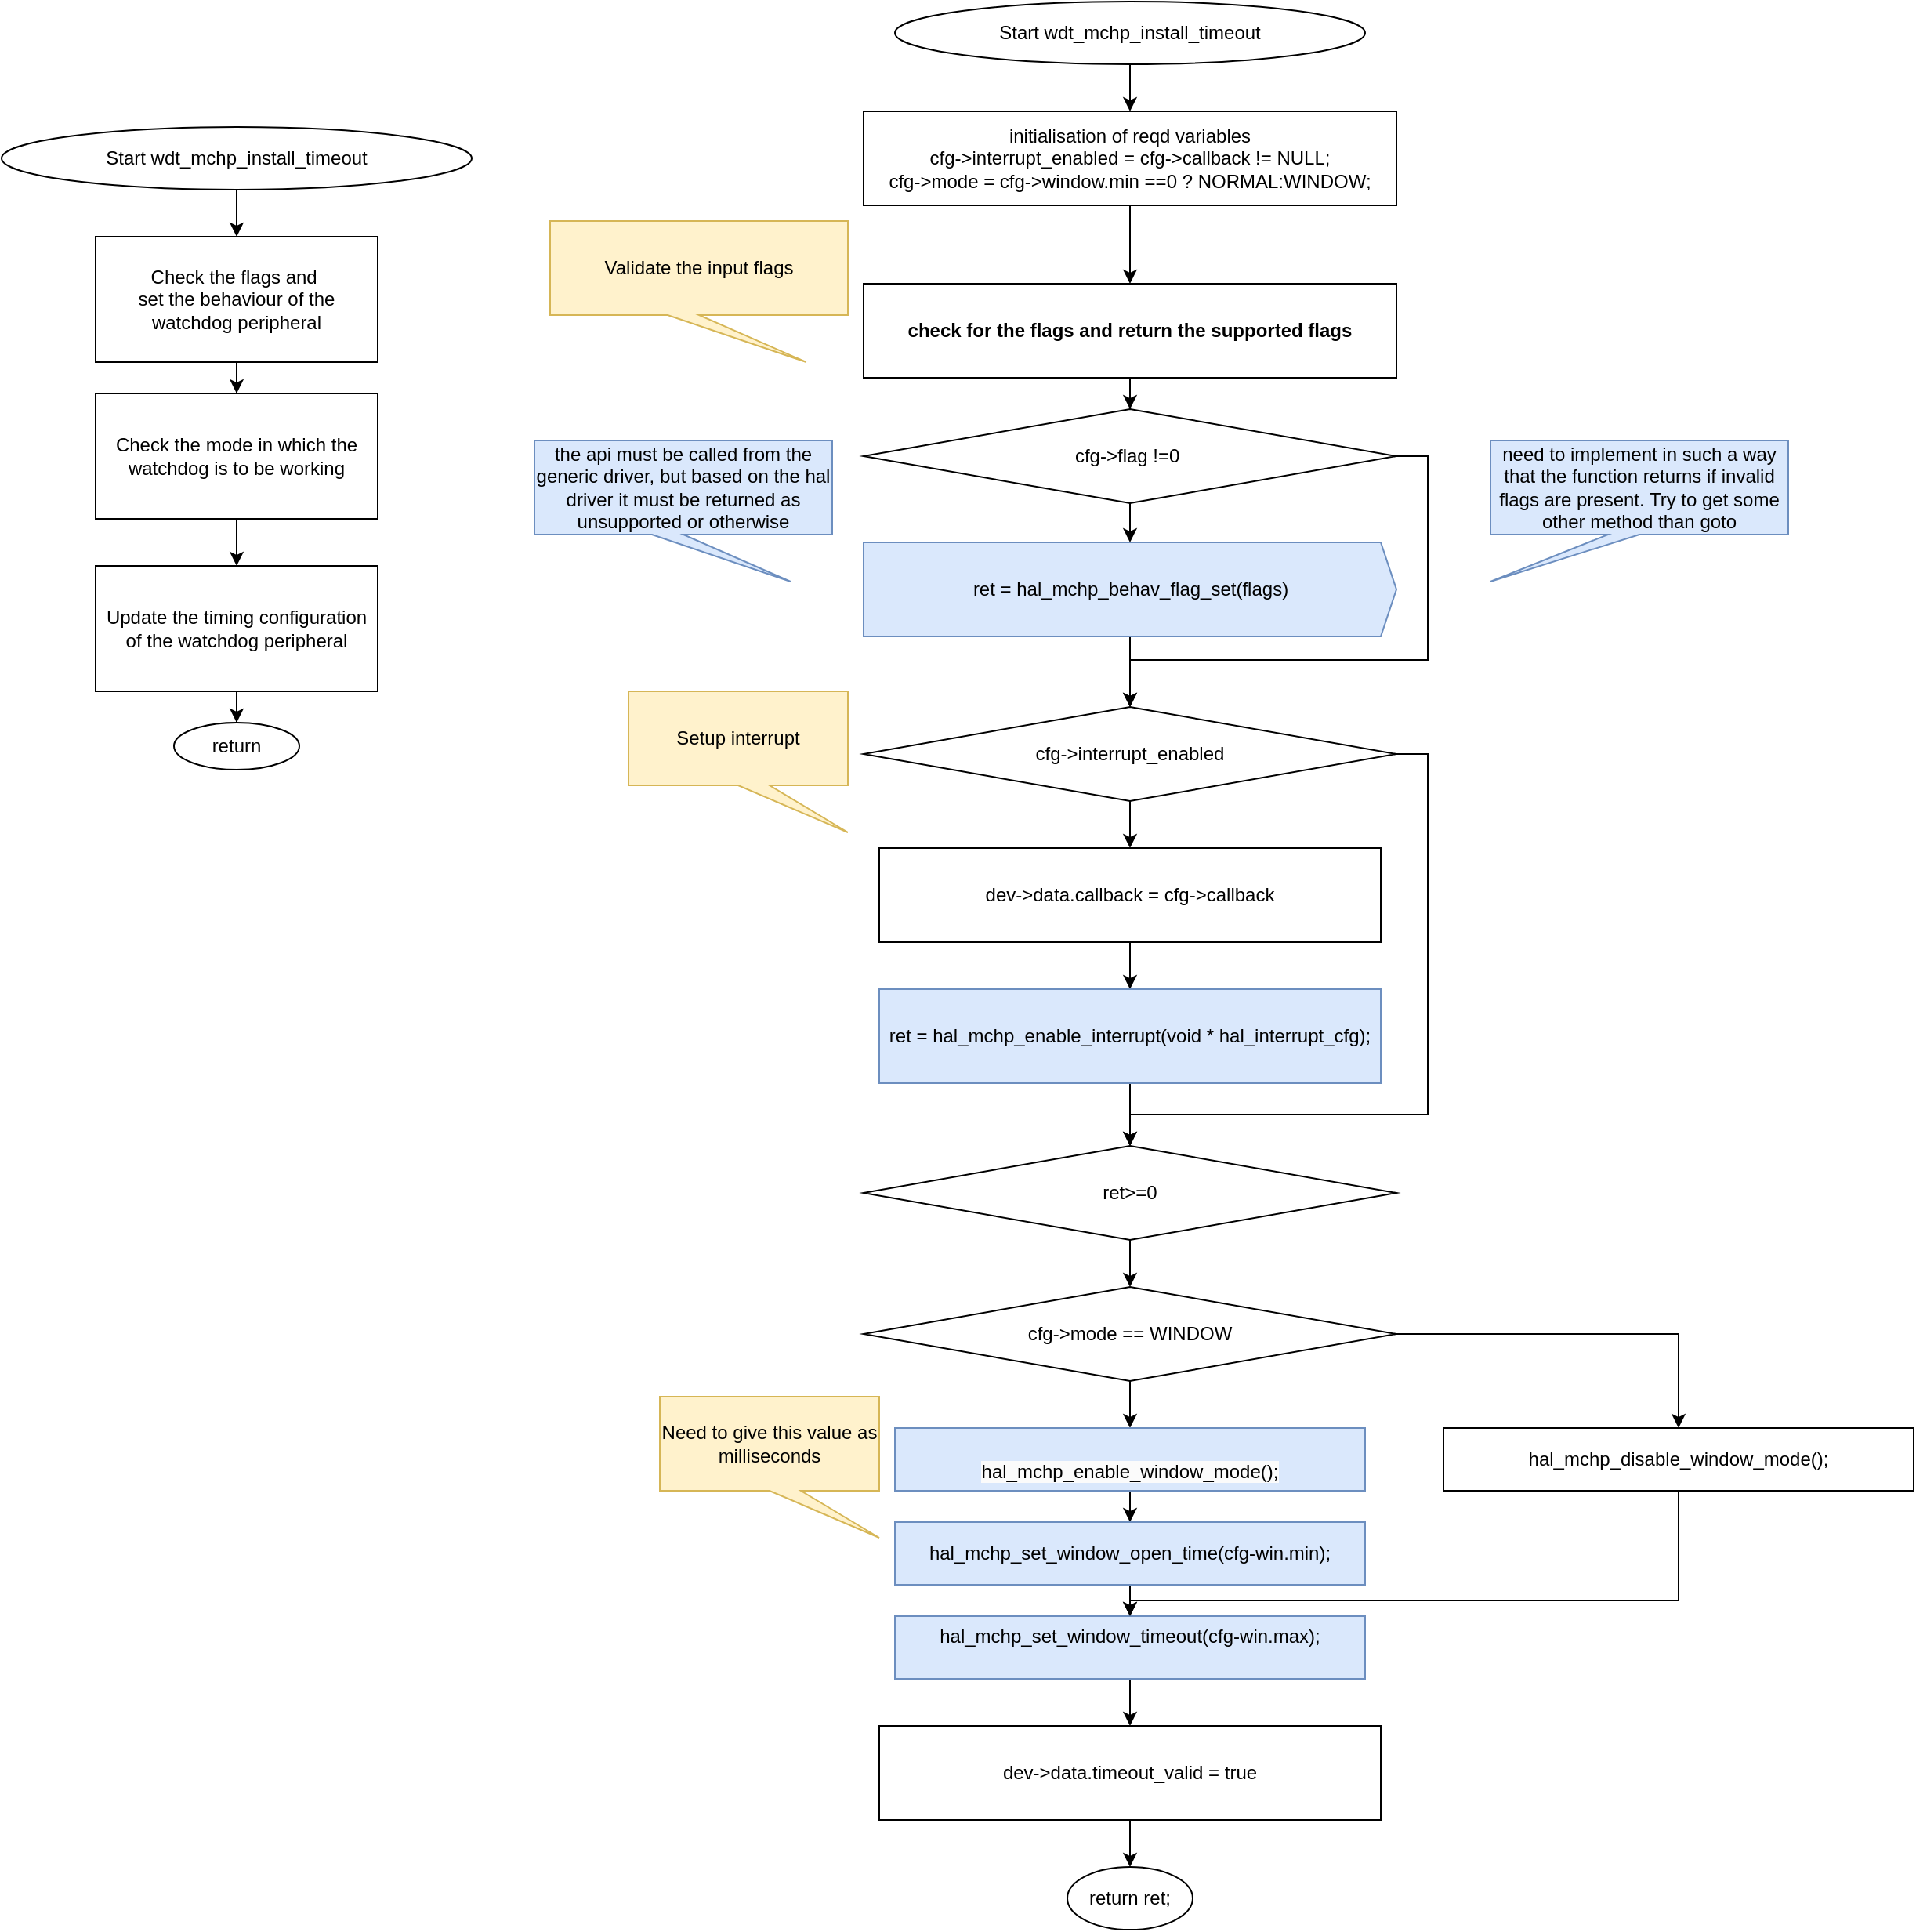 <mxfile version="26.0.16" pages="3">
  <diagram name="Generic driver" id="SfNQfvxZLO02fJ4jTmW9">
    <mxGraphModel dx="1420" dy="1811" grid="1" gridSize="10" guides="1" tooltips="1" connect="1" arrows="1" fold="1" page="1" pageScale="1" pageWidth="850" pageHeight="1100" math="0" shadow="0">
      <root>
        <mxCell id="0" />
        <mxCell id="1" parent="0" />
        <mxCell id="_IJ8j6HERIVw-JtHitqG-2" value="" style="edgeStyle=orthogonalEdgeStyle;shape=connector;rounded=0;orthogonalLoop=1;jettySize=auto;html=1;strokeColor=default;strokeWidth=1;align=center;verticalAlign=middle;fontFamily=Helvetica;fontSize=11;fontColor=default;labelBackgroundColor=default;endArrow=classic;" edge="1" parent="1" source="bzrSZ7aLA33_47RsIpQv-1" target="_IJ8j6HERIVw-JtHitqG-1">
          <mxGeometry relative="1" as="geometry" />
        </mxCell>
        <mxCell id="bzrSZ7aLA33_47RsIpQv-1" value="Start wdt_mchp_install_timeout" style="ellipse;whiteSpace=wrap;html=1;" parent="1" vertex="1">
          <mxGeometry x="290" y="-40" width="300" height="40" as="geometry" />
        </mxCell>
        <mxCell id="bzrSZ7aLA33_47RsIpQv-5" value="" style="edgeStyle=orthogonalEdgeStyle;rounded=0;orthogonalLoop=1;jettySize=auto;html=1;" parent="1" source="bzrSZ7aLA33_47RsIpQv-2" target="bzrSZ7aLA33_47RsIpQv-4" edge="1">
          <mxGeometry relative="1" as="geometry" />
        </mxCell>
        <mxCell id="bzrSZ7aLA33_47RsIpQv-2" value="check for the flags and return the supported flags" style="whiteSpace=wrap;html=1;fontStyle=1" parent="1" vertex="1">
          <mxGeometry x="270" y="140" width="340" height="60" as="geometry" />
        </mxCell>
        <mxCell id="bzrSZ7aLA33_47RsIpQv-12" value="" style="edgeStyle=orthogonalEdgeStyle;rounded=0;orthogonalLoop=1;jettySize=auto;html=1;" parent="1" source="bzrSZ7aLA33_47RsIpQv-4" target="bzrSZ7aLA33_47RsIpQv-11" edge="1">
          <mxGeometry relative="1" as="geometry" />
        </mxCell>
        <mxCell id="jySaXH7x7-FIl3scMTHg-3" style="edgeStyle=orthogonalEdgeStyle;shape=connector;rounded=0;orthogonalLoop=1;jettySize=auto;html=1;exitX=1;exitY=0.5;exitDx=0;exitDy=0;entryX=0.5;entryY=0;entryDx=0;entryDy=0;strokeColor=default;strokeWidth=1;align=center;verticalAlign=middle;fontFamily=Helvetica;fontSize=11;fontColor=default;labelBackgroundColor=default;endArrow=classic;" edge="1" parent="1" source="bzrSZ7aLA33_47RsIpQv-4" target="_IJ8j6HERIVw-JtHitqG-49">
          <mxGeometry relative="1" as="geometry">
            <mxPoint x="440" y="400" as="targetPoint" />
            <Array as="points">
              <mxPoint x="630" y="250" />
              <mxPoint x="630" y="380" />
              <mxPoint x="440" y="380" />
            </Array>
          </mxGeometry>
        </mxCell>
        <mxCell id="bzrSZ7aLA33_47RsIpQv-4" value="cfg-&amp;gt;flag !=0&amp;nbsp;" style="rhombus;whiteSpace=wrap;html=1;" parent="1" vertex="1">
          <mxGeometry x="270" y="220" width="340" height="60" as="geometry" />
        </mxCell>
        <mxCell id="bzrSZ7aLA33_47RsIpQv-7" value="Validate the input flags" style="shape=callout;whiteSpace=wrap;html=1;perimeter=calloutPerimeter;position2=0.14;fillColor=#fff2cc;strokeColor=#d6b656;flipH=1;" parent="1" vertex="1">
          <mxGeometry x="70" y="100" width="190" height="90" as="geometry" />
        </mxCell>
        <mxCell id="bzrSZ7aLA33_47RsIpQv-9" value="the api must be called from the generic driver, but based on the hal driver it must be returned as unsupported or otherwise" style="shape=callout;whiteSpace=wrap;html=1;perimeter=calloutPerimeter;position2=0.14;fillColor=#dae8fc;strokeColor=#6c8ebf;flipH=1;" parent="1" vertex="1">
          <mxGeometry x="60" y="240" width="190" height="90" as="geometry" />
        </mxCell>
        <mxCell id="jySaXH7x7-FIl3scMTHg-4" value="" style="edgeStyle=orthogonalEdgeStyle;shape=connector;rounded=0;orthogonalLoop=1;jettySize=auto;html=1;strokeColor=default;strokeWidth=1;align=center;verticalAlign=middle;fontFamily=Helvetica;fontSize=11;fontColor=default;labelBackgroundColor=default;endArrow=classic;entryX=0.5;entryY=0;entryDx=0;entryDy=0;" edge="1" parent="1" source="bzrSZ7aLA33_47RsIpQv-11" target="_IJ8j6HERIVw-JtHitqG-49">
          <mxGeometry relative="1" as="geometry">
            <mxPoint x="440.0" y="400" as="targetPoint" />
          </mxGeometry>
        </mxCell>
        <mxCell id="bzrSZ7aLA33_47RsIpQv-11" value="ret = hal_mchp_behav_flag_set(flags)" style="html=1;shadow=0;dashed=0;align=center;verticalAlign=middle;shape=mxgraph.arrows2.arrow;dy=0;dx=10;notch=0;fillColor=#dae8fc;strokeColor=#6c8ebf;" parent="1" vertex="1">
          <mxGeometry x="270" y="305" width="340" height="60" as="geometry" />
        </mxCell>
        <mxCell id="Qr5PpfuwBPDNZFlePaK6-3" value="" style="edgeStyle=orthogonalEdgeStyle;shape=connector;rounded=0;orthogonalLoop=1;jettySize=auto;html=1;strokeColor=default;strokeWidth=1;align=center;verticalAlign=middle;fontFamily=Helvetica;fontSize=11;fontColor=default;labelBackgroundColor=default;endArrow=classic;" edge="1" parent="1" source="Qr5PpfuwBPDNZFlePaK6-1" target="Qr5PpfuwBPDNZFlePaK6-2">
          <mxGeometry relative="1" as="geometry" />
        </mxCell>
        <mxCell id="Qr5PpfuwBPDNZFlePaK6-1" value="Start wdt_mchp_install_timeout" style="ellipse;whiteSpace=wrap;html=1;" vertex="1" parent="1">
          <mxGeometry x="-280" y="40" width="300" height="40" as="geometry" />
        </mxCell>
        <mxCell id="Qr5PpfuwBPDNZFlePaK6-5" value="" style="edgeStyle=orthogonalEdgeStyle;shape=connector;rounded=0;orthogonalLoop=1;jettySize=auto;html=1;strokeColor=default;strokeWidth=1;align=center;verticalAlign=middle;fontFamily=Helvetica;fontSize=11;fontColor=default;labelBackgroundColor=default;endArrow=classic;" edge="1" parent="1" source="Qr5PpfuwBPDNZFlePaK6-2" target="Qr5PpfuwBPDNZFlePaK6-4">
          <mxGeometry relative="1" as="geometry" />
        </mxCell>
        <mxCell id="Qr5PpfuwBPDNZFlePaK6-2" value="Check the flags and&amp;nbsp;&lt;div&gt;set the behaviour of the&lt;/div&gt;&lt;div&gt;watchdog peripheral&lt;/div&gt;" style="whiteSpace=wrap;html=1;" vertex="1" parent="1">
          <mxGeometry x="-220" y="110" width="180" height="80" as="geometry" />
        </mxCell>
        <mxCell id="Qr5PpfuwBPDNZFlePaK6-7" value="" style="edgeStyle=orthogonalEdgeStyle;shape=connector;rounded=0;orthogonalLoop=1;jettySize=auto;html=1;strokeColor=default;strokeWidth=1;align=center;verticalAlign=middle;fontFamily=Helvetica;fontSize=11;fontColor=default;labelBackgroundColor=default;endArrow=classic;" edge="1" parent="1" source="Qr5PpfuwBPDNZFlePaK6-4" target="Qr5PpfuwBPDNZFlePaK6-6">
          <mxGeometry relative="1" as="geometry" />
        </mxCell>
        <mxCell id="Qr5PpfuwBPDNZFlePaK6-4" value="Check the mode in which the watchdog is to be working" style="whiteSpace=wrap;html=1;" vertex="1" parent="1">
          <mxGeometry x="-220" y="210" width="180" height="80" as="geometry" />
        </mxCell>
        <mxCell id="Qr5PpfuwBPDNZFlePaK6-9" value="" style="edgeStyle=orthogonalEdgeStyle;shape=connector;rounded=0;orthogonalLoop=1;jettySize=auto;html=1;strokeColor=default;strokeWidth=1;align=center;verticalAlign=middle;fontFamily=Helvetica;fontSize=11;fontColor=default;labelBackgroundColor=default;endArrow=classic;" edge="1" parent="1" source="Qr5PpfuwBPDNZFlePaK6-6" target="Qr5PpfuwBPDNZFlePaK6-8">
          <mxGeometry relative="1" as="geometry" />
        </mxCell>
        <mxCell id="Qr5PpfuwBPDNZFlePaK6-6" value="Update the timing configuration of the watchdog peripheral" style="whiteSpace=wrap;html=1;" vertex="1" parent="1">
          <mxGeometry x="-220" y="320" width="180" height="80" as="geometry" />
        </mxCell>
        <mxCell id="Qr5PpfuwBPDNZFlePaK6-8" value="return" style="ellipse;whiteSpace=wrap;html=1;" vertex="1" parent="1">
          <mxGeometry x="-170" y="420" width="80" height="30" as="geometry" />
        </mxCell>
        <mxCell id="_IJ8j6HERIVw-JtHitqG-3" value="" style="edgeStyle=orthogonalEdgeStyle;shape=connector;rounded=0;orthogonalLoop=1;jettySize=auto;html=1;strokeColor=default;strokeWidth=1;align=center;verticalAlign=middle;fontFamily=Helvetica;fontSize=11;fontColor=default;labelBackgroundColor=default;endArrow=classic;" edge="1" parent="1" source="_IJ8j6HERIVw-JtHitqG-1" target="bzrSZ7aLA33_47RsIpQv-2">
          <mxGeometry relative="1" as="geometry" />
        </mxCell>
        <mxCell id="_IJ8j6HERIVw-JtHitqG-1" value="initialisation of reqd variables&lt;div&gt;cfg-&amp;gt;interrupt_enabled = cfg-&amp;gt;callback != NULL;&lt;/div&gt;&lt;div&gt;cfg-&amp;gt;mode = cfg-&amp;gt;window.min ==0 ? NORMAL:WINDOW;&lt;/div&gt;" style="whiteSpace=wrap;html=1;" vertex="1" parent="1">
          <mxGeometry x="270" y="30" width="340" height="60" as="geometry" />
        </mxCell>
        <mxCell id="_IJ8j6HERIVw-JtHitqG-28" value="need to implement in such a way that the function returns if invalid flags are present. Try to get some other method than goto" style="shape=callout;whiteSpace=wrap;html=1;perimeter=calloutPerimeter;position2=1;fillColor=#dae8fc;strokeColor=#6c8ebf;flipH=1;" vertex="1" parent="1">
          <mxGeometry x="670" y="240" width="190" height="90" as="geometry" />
        </mxCell>
        <mxCell id="_IJ8j6HERIVw-JtHitqG-46" value="Setup interrupt" style="shape=callout;whiteSpace=wrap;html=1;perimeter=calloutPerimeter;position2=1;fillColor=#fff2cc;strokeColor=#d6b656;" vertex="1" parent="1">
          <mxGeometry x="120" y="400" width="140" height="90" as="geometry" />
        </mxCell>
        <mxCell id="_IJ8j6HERIVw-JtHitqG-47" value="" style="edgeStyle=orthogonalEdgeStyle;shape=connector;rounded=0;orthogonalLoop=1;jettySize=auto;html=1;strokeColor=default;strokeWidth=1;align=center;verticalAlign=middle;fontFamily=Helvetica;fontSize=11;fontColor=default;labelBackgroundColor=default;endArrow=classic;" edge="1" parent="1" source="_IJ8j6HERIVw-JtHitqG-49" target="_IJ8j6HERIVw-JtHitqG-51">
          <mxGeometry relative="1" as="geometry" />
        </mxCell>
        <mxCell id="_IJ8j6HERIVw-JtHitqG-48" style="edgeStyle=orthogonalEdgeStyle;shape=connector;rounded=0;orthogonalLoop=1;jettySize=auto;html=1;exitX=1;exitY=0.5;exitDx=0;exitDy=0;entryX=0.5;entryY=0;entryDx=0;entryDy=0;strokeColor=default;strokeWidth=1;align=center;verticalAlign=middle;fontFamily=Helvetica;fontSize=11;fontColor=default;labelBackgroundColor=default;endArrow=classic;" edge="1" parent="1" source="_IJ8j6HERIVw-JtHitqG-49" target="_IJ8j6HERIVw-JtHitqG-57">
          <mxGeometry relative="1" as="geometry">
            <Array as="points">
              <mxPoint x="630" y="440" />
              <mxPoint x="630" y="670" />
              <mxPoint x="440" y="670" />
            </Array>
          </mxGeometry>
        </mxCell>
        <mxCell id="_IJ8j6HERIVw-JtHitqG-49" value="cfg-&amp;gt;interrupt_enabled" style="rhombus;whiteSpace=wrap;html=1;" vertex="1" parent="1">
          <mxGeometry x="270" y="410" width="340" height="60" as="geometry" />
        </mxCell>
        <mxCell id="_IJ8j6HERIVw-JtHitqG-50" value="" style="edgeStyle=orthogonalEdgeStyle;shape=connector;rounded=0;orthogonalLoop=1;jettySize=auto;html=1;strokeColor=default;strokeWidth=1;align=center;verticalAlign=middle;fontFamily=Helvetica;fontSize=11;fontColor=default;labelBackgroundColor=default;endArrow=classic;" edge="1" parent="1" source="_IJ8j6HERIVw-JtHitqG-51" target="_IJ8j6HERIVw-JtHitqG-53">
          <mxGeometry relative="1" as="geometry" />
        </mxCell>
        <mxCell id="_IJ8j6HERIVw-JtHitqG-51" value="dev-&amp;gt;data.callback = cfg-&amp;gt;callback" style="whiteSpace=wrap;html=1;" vertex="1" parent="1">
          <mxGeometry x="280" y="500" width="320" height="60" as="geometry" />
        </mxCell>
        <mxCell id="_IJ8j6HERIVw-JtHitqG-52" style="edgeStyle=orthogonalEdgeStyle;shape=connector;rounded=0;orthogonalLoop=1;jettySize=auto;html=1;entryX=0.5;entryY=0;entryDx=0;entryDy=0;strokeColor=default;strokeWidth=1;align=center;verticalAlign=middle;fontFamily=Helvetica;fontSize=11;fontColor=default;labelBackgroundColor=default;endArrow=classic;" edge="1" parent="1" source="_IJ8j6HERIVw-JtHitqG-53" target="_IJ8j6HERIVw-JtHitqG-57">
          <mxGeometry relative="1" as="geometry" />
        </mxCell>
        <mxCell id="_IJ8j6HERIVw-JtHitqG-53" value="ret = hal_mchp_enable_interrupt(void * hal_interrupt_cfg);" style="whiteSpace=wrap;html=1;fillColor=#dae8fc;strokeColor=#6c8ebf;" vertex="1" parent="1">
          <mxGeometry x="280" y="590" width="320" height="60" as="geometry" />
        </mxCell>
        <mxCell id="_IJ8j6HERIVw-JtHitqG-72" style="edgeStyle=orthogonalEdgeStyle;shape=connector;rounded=0;orthogonalLoop=1;jettySize=auto;html=1;entryX=0.5;entryY=0;entryDx=0;entryDy=0;strokeColor=default;strokeWidth=1;align=center;verticalAlign=middle;fontFamily=Helvetica;fontSize=11;fontColor=default;labelBackgroundColor=default;endArrow=classic;" edge="1" parent="1" source="_IJ8j6HERIVw-JtHitqG-57" target="_IJ8j6HERIVw-JtHitqG-62">
          <mxGeometry relative="1" as="geometry" />
        </mxCell>
        <mxCell id="_IJ8j6HERIVw-JtHitqG-57" value="ret&amp;gt;=0" style="rhombus;whiteSpace=wrap;html=1;" vertex="1" parent="1">
          <mxGeometry x="270" y="690" width="340" height="60" as="geometry" />
        </mxCell>
        <mxCell id="_IJ8j6HERIVw-JtHitqG-75" value="" style="edgeStyle=orthogonalEdgeStyle;shape=connector;rounded=0;orthogonalLoop=1;jettySize=auto;html=1;strokeColor=default;strokeWidth=1;align=center;verticalAlign=middle;fontFamily=Helvetica;fontSize=11;fontColor=default;labelBackgroundColor=default;endArrow=classic;" edge="1" parent="1" source="_IJ8j6HERIVw-JtHitqG-59" target="_IJ8j6HERIVw-JtHitqG-74">
          <mxGeometry relative="1" as="geometry" />
        </mxCell>
        <mxCell id="_IJ8j6HERIVw-JtHitqG-59" value="dev-&amp;gt;data.timeout_valid = true" style="whiteSpace=wrap;html=1;" vertex="1" parent="1">
          <mxGeometry x="280" y="1060" width="320" height="60" as="geometry" />
        </mxCell>
        <mxCell id="_IJ8j6HERIVw-JtHitqG-60" value="" style="edgeStyle=orthogonalEdgeStyle;shape=connector;rounded=0;orthogonalLoop=1;jettySize=auto;html=1;strokeColor=default;strokeWidth=1;align=center;verticalAlign=middle;fontFamily=Helvetica;fontSize=11;fontColor=default;labelBackgroundColor=default;endArrow=classic;" edge="1" parent="1" source="_IJ8j6HERIVw-JtHitqG-62" target="_IJ8j6HERIVw-JtHitqG-64">
          <mxGeometry relative="1" as="geometry" />
        </mxCell>
        <mxCell id="_IJ8j6HERIVw-JtHitqG-61" style="edgeStyle=orthogonalEdgeStyle;shape=connector;rounded=0;orthogonalLoop=1;jettySize=auto;html=1;entryX=0.5;entryY=0;entryDx=0;entryDy=0;strokeColor=default;strokeWidth=1;align=center;verticalAlign=middle;fontFamily=Helvetica;fontSize=11;fontColor=default;labelBackgroundColor=default;endArrow=classic;" edge="1" parent="1" source="_IJ8j6HERIVw-JtHitqG-62" target="_IJ8j6HERIVw-JtHitqG-70">
          <mxGeometry relative="1" as="geometry">
            <mxPoint x="790" y="870" as="targetPoint" />
          </mxGeometry>
        </mxCell>
        <mxCell id="_IJ8j6HERIVw-JtHitqG-62" value="cfg-&amp;gt;mode == WINDOW" style="rhombus;whiteSpace=wrap;html=1;" vertex="1" parent="1">
          <mxGeometry x="270" y="780" width="340" height="60" as="geometry" />
        </mxCell>
        <mxCell id="_IJ8j6HERIVw-JtHitqG-63" value="" style="edgeStyle=orthogonalEdgeStyle;shape=connector;rounded=0;orthogonalLoop=1;jettySize=auto;html=1;strokeColor=default;strokeWidth=1;align=center;verticalAlign=middle;fontFamily=Helvetica;fontSize=11;fontColor=default;labelBackgroundColor=default;endArrow=classic;" edge="1" parent="1" source="_IJ8j6HERIVw-JtHitqG-64" target="_IJ8j6HERIVw-JtHitqG-67">
          <mxGeometry relative="1" as="geometry" />
        </mxCell>
        <mxCell id="_IJ8j6HERIVw-JtHitqG-64" value="&lt;br&gt;&lt;span style=&quot;color: rgb(0, 0, 0); font-family: Helvetica; font-size: 12px; font-style: normal; font-variant-ligatures: normal; font-variant-caps: normal; font-weight: 400; letter-spacing: normal; orphans: 2; text-align: center; text-indent: 0px; text-transform: none; widows: 2; word-spacing: 0px; -webkit-text-stroke-width: 0px; white-space: normal; background-color: rgb(251, 251, 251); text-decoration-thickness: initial; text-decoration-style: initial; text-decoration-color: initial; float: none; display: inline !important;&quot;&gt;hal_mchp_enable_window_mode();&lt;/span&gt;" style="whiteSpace=wrap;html=1;fillColor=#dae8fc;strokeColor=#6c8ebf;" vertex="1" parent="1">
          <mxGeometry x="290" y="870" width="300" height="40" as="geometry" />
        </mxCell>
        <mxCell id="_IJ8j6HERIVw-JtHitqG-65" value="Need to give this value as milliseconds" style="shape=callout;whiteSpace=wrap;html=1;perimeter=calloutPerimeter;position2=1;fillColor=#fff2cc;strokeColor=#d6b656;" vertex="1" parent="1">
          <mxGeometry x="140" y="850" width="140" height="90" as="geometry" />
        </mxCell>
        <mxCell id="_IJ8j6HERIVw-JtHitqG-66" value="" style="edgeStyle=orthogonalEdgeStyle;shape=connector;rounded=0;orthogonalLoop=1;jettySize=auto;html=1;strokeColor=default;strokeWidth=1;align=center;verticalAlign=middle;fontFamily=Helvetica;fontSize=11;fontColor=default;labelBackgroundColor=default;endArrow=classic;" edge="1" parent="1" source="_IJ8j6HERIVw-JtHitqG-67" target="_IJ8j6HERIVw-JtHitqG-68">
          <mxGeometry relative="1" as="geometry" />
        </mxCell>
        <mxCell id="_IJ8j6HERIVw-JtHitqG-67" value="hal_mchp_set_window_open_time(cfg-win.min);" style="whiteSpace=wrap;html=1;fillColor=#dae8fc;strokeColor=#6c8ebf;" vertex="1" parent="1">
          <mxGeometry x="290" y="930" width="300" height="40" as="geometry" />
        </mxCell>
        <mxCell id="_IJ8j6HERIVw-JtHitqG-73" value="" style="edgeStyle=orthogonalEdgeStyle;shape=connector;rounded=0;orthogonalLoop=1;jettySize=auto;html=1;strokeColor=default;strokeWidth=1;align=center;verticalAlign=middle;fontFamily=Helvetica;fontSize=11;fontColor=default;labelBackgroundColor=default;endArrow=classic;" edge="1" parent="1" source="_IJ8j6HERIVw-JtHitqG-68" target="_IJ8j6HERIVw-JtHitqG-59">
          <mxGeometry relative="1" as="geometry" />
        </mxCell>
        <mxCell id="_IJ8j6HERIVw-JtHitqG-68" value="hal_mchp_set_window_timeout(cfg-win.max);&lt;div&gt;&lt;br&gt;&lt;/div&gt;" style="whiteSpace=wrap;html=1;fillColor=#dae8fc;strokeColor=#6c8ebf;" vertex="1" parent="1">
          <mxGeometry x="290" y="990" width="300" height="40" as="geometry" />
        </mxCell>
        <mxCell id="_IJ8j6HERIVw-JtHitqG-69" style="edgeStyle=orthogonalEdgeStyle;shape=connector;rounded=0;orthogonalLoop=1;jettySize=auto;html=1;entryX=0.5;entryY=0;entryDx=0;entryDy=0;strokeColor=default;strokeWidth=1;align=center;verticalAlign=middle;fontFamily=Helvetica;fontSize=11;fontColor=default;labelBackgroundColor=default;endArrow=classic;" edge="1" parent="1" source="_IJ8j6HERIVw-JtHitqG-70" target="_IJ8j6HERIVw-JtHitqG-68">
          <mxGeometry relative="1" as="geometry">
            <Array as="points">
              <mxPoint x="790" y="980" />
              <mxPoint x="440" y="980" />
            </Array>
          </mxGeometry>
        </mxCell>
        <mxCell id="_IJ8j6HERIVw-JtHitqG-70" value="hal_mchp_disable_window_mode();" style="whiteSpace=wrap;html=1;" vertex="1" parent="1">
          <mxGeometry x="640" y="870" width="300" height="40" as="geometry" />
        </mxCell>
        <mxCell id="_IJ8j6HERIVw-JtHitqG-74" value="return ret;" style="ellipse;whiteSpace=wrap;html=1;" vertex="1" parent="1">
          <mxGeometry x="400" y="1150" width="80" height="40" as="geometry" />
        </mxCell>
      </root>
    </mxGraphModel>
  </diagram>
  <diagram id="LaF0GwoJg4vZkra2ekSi" name="Hal_functions">
    <mxGraphModel dx="-166" dy="853" grid="1" gridSize="10" guides="1" tooltips="1" connect="1" arrows="1" fold="1" page="1" pageScale="1" pageWidth="850" pageHeight="1100" math="0" shadow="0">
      <root>
        <mxCell id="0" />
        <mxCell id="1" parent="0" />
        <mxCell id="ZTI3S_R1coys5E8OLLgq-1" value="" style="edgeStyle=orthogonalEdgeStyle;rounded=0;orthogonalLoop=1;jettySize=auto;html=1;" edge="1" parent="1" source="ZTI3S_R1coys5E8OLLgq-2" target="ZTI3S_R1coys5E8OLLgq-7">
          <mxGeometry relative="1" as="geometry" />
        </mxCell>
        <mxCell id="ZTI3S_R1coys5E8OLLgq-2" value="start hal_mchp_behav_flag_set(flags)" style="ellipse;whiteSpace=wrap;html=1;" vertex="1" parent="1">
          <mxGeometry x="1225" y="70" width="265" height="40" as="geometry" />
        </mxCell>
        <mxCell id="ZTI3S_R1coys5E8OLLgq-3" style="edgeStyle=orthogonalEdgeStyle;shape=connector;rounded=0;orthogonalLoop=1;jettySize=auto;html=1;strokeColor=default;strokeWidth=1;align=center;verticalAlign=middle;fontFamily=Helvetica;fontSize=11;fontColor=default;labelBackgroundColor=default;endArrow=classic;" edge="1" parent="1" source="ZTI3S_R1coys5E8OLLgq-7" target="ZTI3S_R1coys5E8OLLgq-11">
          <mxGeometry relative="1" as="geometry" />
        </mxCell>
        <mxCell id="ZTI3S_R1coys5E8OLLgq-4" style="edgeStyle=orthogonalEdgeStyle;shape=connector;rounded=0;orthogonalLoop=1;jettySize=auto;html=1;entryX=0.5;entryY=0;entryDx=0;entryDy=0;strokeColor=default;strokeWidth=1;align=center;verticalAlign=middle;fontFamily=Helvetica;fontSize=11;fontColor=default;labelBackgroundColor=default;endArrow=classic;" edge="1" parent="1" source="ZTI3S_R1coys5E8OLLgq-7" target="ZTI3S_R1coys5E8OLLgq-13">
          <mxGeometry relative="1" as="geometry" />
        </mxCell>
        <mxCell id="ZTI3S_R1coys5E8OLLgq-5" style="edgeStyle=orthogonalEdgeStyle;shape=connector;rounded=0;orthogonalLoop=1;jettySize=auto;html=1;entryX=0.5;entryY=0;entryDx=0;entryDy=0;strokeColor=default;strokeWidth=1;align=center;verticalAlign=middle;fontFamily=Helvetica;fontSize=11;fontColor=default;labelBackgroundColor=default;endArrow=classic;" edge="1" parent="1" source="ZTI3S_R1coys5E8OLLgq-7" target="ZTI3S_R1coys5E8OLLgq-17">
          <mxGeometry relative="1" as="geometry">
            <Array as="points">
              <mxPoint x="1357.5" y="210" />
              <mxPoint x="1639.5" y="210" />
            </Array>
          </mxGeometry>
        </mxCell>
        <mxCell id="ZTI3S_R1coys5E8OLLgq-6" style="edgeStyle=orthogonalEdgeStyle;shape=connector;rounded=0;orthogonalLoop=1;jettySize=auto;html=1;strokeColor=default;strokeWidth=1;align=center;verticalAlign=middle;fontFamily=Helvetica;fontSize=11;fontColor=default;labelBackgroundColor=default;endArrow=classic;" edge="1" parent="1" source="ZTI3S_R1coys5E8OLLgq-7" target="ZTI3S_R1coys5E8OLLgq-9">
          <mxGeometry relative="1" as="geometry">
            <Array as="points">
              <mxPoint x="1357.5" y="210" />
              <mxPoint x="1075.5" y="210" />
            </Array>
          </mxGeometry>
        </mxCell>
        <mxCell id="ZTI3S_R1coys5E8OLLgq-7" value="flags" style="shape=hexagon;perimeter=hexagonPerimeter2;whiteSpace=wrap;html=1;fixedSize=1;" vertex="1" parent="1">
          <mxGeometry x="1297.5" y="140" width="120" height="50" as="geometry" />
        </mxCell>
        <mxCell id="ZTI3S_R1coys5E8OLLgq-8" value="" style="edgeStyle=orthogonalEdgeStyle;shape=connector;rounded=0;orthogonalLoop=1;jettySize=auto;html=1;strokeColor=default;strokeWidth=1;align=center;verticalAlign=middle;fontFamily=Helvetica;fontSize=11;fontColor=default;labelBackgroundColor=default;endArrow=classic;" edge="1" parent="1" source="ZTI3S_R1coys5E8OLLgq-9" target="ZTI3S_R1coys5E8OLLgq-15">
          <mxGeometry relative="1" as="geometry" />
        </mxCell>
        <mxCell id="ZTI3S_R1coys5E8OLLgq-9" value="WDT_FLAG_RESET_NONE" style="whiteSpace=wrap;html=1;" vertex="1" parent="1">
          <mxGeometry x="990" y="230" width="170" height="40" as="geometry" />
        </mxCell>
        <mxCell id="ZTI3S_R1coys5E8OLLgq-10" value="" style="edgeStyle=orthogonalEdgeStyle;shape=connector;rounded=0;orthogonalLoop=1;jettySize=auto;html=1;strokeColor=default;strokeWidth=1;align=center;verticalAlign=middle;fontFamily=Helvetica;fontSize=11;fontColor=default;labelBackgroundColor=default;endArrow=classic;" edge="1" parent="1" source="ZTI3S_R1coys5E8OLLgq-11" target="ZTI3S_R1coys5E8OLLgq-20">
          <mxGeometry relative="1" as="geometry" />
        </mxCell>
        <mxCell id="ZTI3S_R1coys5E8OLLgq-11" value="&lt;span style=&quot;white-space: normal;&quot;&gt;WDT_FLAG_RESET_CPU_CORE&lt;/span&gt;" style="whiteSpace=wrap;html=1;" vertex="1" parent="1">
          <mxGeometry x="1165" y="230" width="210" height="40" as="geometry" />
        </mxCell>
        <mxCell id="ZTI3S_R1coys5E8OLLgq-12" value="" style="edgeStyle=orthogonalEdgeStyle;shape=connector;rounded=0;orthogonalLoop=1;jettySize=auto;html=1;strokeColor=default;strokeWidth=1;align=center;verticalAlign=middle;fontFamily=Helvetica;fontSize=11;fontColor=default;labelBackgroundColor=default;endArrow=classic;" edge="1" parent="1" source="ZTI3S_R1coys5E8OLLgq-13" target="ZTI3S_R1coys5E8OLLgq-22">
          <mxGeometry relative="1" as="geometry" />
        </mxCell>
        <mxCell id="ZTI3S_R1coys5E8OLLgq-13" value="&lt;span style=&quot;white-space: normal;&quot;&gt;WDT_FLAG_RESET_SOC&amp;nbsp;&lt;/span&gt;" style="whiteSpace=wrap;html=1;" vertex="1" parent="1">
          <mxGeometry x="1380" y="230" width="170" height="40" as="geometry" />
        </mxCell>
        <mxCell id="ZTI3S_R1coys5E8OLLgq-14" value="" style="edgeStyle=orthogonalEdgeStyle;shape=connector;rounded=0;orthogonalLoop=1;jettySize=auto;html=1;strokeColor=default;strokeWidth=1;align=center;verticalAlign=middle;fontFamily=Helvetica;fontSize=11;fontColor=default;labelBackgroundColor=default;endArrow=classic;" edge="1" parent="1" source="ZTI3S_R1coys5E8OLLgq-15" target="ZTI3S_R1coys5E8OLLgq-26">
          <mxGeometry relative="1" as="geometry" />
        </mxCell>
        <mxCell id="ZTI3S_R1coys5E8OLLgq-15" value="set the register" style="whiteSpace=wrap;html=1;" vertex="1" parent="1">
          <mxGeometry x="990" y="300" width="170" height="40" as="geometry" />
        </mxCell>
        <mxCell id="ZTI3S_R1coys5E8OLLgq-16" value="" style="edgeStyle=orthogonalEdgeStyle;shape=connector;rounded=0;orthogonalLoop=1;jettySize=auto;html=1;strokeColor=default;strokeWidth=1;align=center;verticalAlign=middle;fontFamily=Helvetica;fontSize=11;fontColor=default;labelBackgroundColor=default;endArrow=classic;" edge="1" parent="1" source="ZTI3S_R1coys5E8OLLgq-17" target="ZTI3S_R1coys5E8OLLgq-24">
          <mxGeometry relative="1" as="geometry" />
        </mxCell>
        <mxCell id="ZTI3S_R1coys5E8OLLgq-17" value="default" style="whiteSpace=wrap;html=1;" vertex="1" parent="1">
          <mxGeometry x="1555" y="230" width="170" height="40" as="geometry" />
        </mxCell>
        <mxCell id="ZTI3S_R1coys5E8OLLgq-18" value="This comes in handy, if more than one flag is sent." style="shape=callout;whiteSpace=wrap;html=1;perimeter=calloutPerimeter;position2=0.14;fillColor=#fff2cc;strokeColor=#d6b656;" vertex="1" parent="1">
          <mxGeometry x="1662.5" y="140" width="140" height="90" as="geometry" />
        </mxCell>
        <mxCell id="ZTI3S_R1coys5E8OLLgq-19" value="" style="edgeStyle=orthogonalEdgeStyle;shape=connector;rounded=0;orthogonalLoop=1;jettySize=auto;html=1;strokeColor=default;strokeWidth=1;align=center;verticalAlign=middle;fontFamily=Helvetica;fontSize=11;fontColor=default;labelBackgroundColor=default;endArrow=classic;" edge="1" parent="1" source="ZTI3S_R1coys5E8OLLgq-20" target="ZTI3S_R1coys5E8OLLgq-28">
          <mxGeometry relative="1" as="geometry" />
        </mxCell>
        <mxCell id="ZTI3S_R1coys5E8OLLgq-20" value="default behaviour, no need to set any reg" style="whiteSpace=wrap;html=1;" vertex="1" parent="1">
          <mxGeometry x="1165" y="300" width="210" height="40" as="geometry" />
        </mxCell>
        <mxCell id="ZTI3S_R1coys5E8OLLgq-21" value="" style="edgeStyle=orthogonalEdgeStyle;shape=connector;rounded=0;orthogonalLoop=1;jettySize=auto;html=1;strokeColor=default;strokeWidth=1;align=center;verticalAlign=middle;fontFamily=Helvetica;fontSize=11;fontColor=default;labelBackgroundColor=default;endArrow=classic;" edge="1" parent="1" source="ZTI3S_R1coys5E8OLLgq-22" target="ZTI3S_R1coys5E8OLLgq-30">
          <mxGeometry relative="1" as="geometry" />
        </mxCell>
        <mxCell id="ZTI3S_R1coys5E8OLLgq-22" value="default behaviour, no need to set any reg" style="whiteSpace=wrap;html=1;" vertex="1" parent="1">
          <mxGeometry x="1380" y="300" width="170" height="40" as="geometry" />
        </mxCell>
        <mxCell id="ZTI3S_R1coys5E8OLLgq-23" value="" style="edgeStyle=orthogonalEdgeStyle;shape=connector;rounded=0;orthogonalLoop=1;jettySize=auto;html=1;strokeColor=default;strokeWidth=1;align=center;verticalAlign=middle;fontFamily=Helvetica;fontSize=11;fontColor=default;labelBackgroundColor=default;endArrow=classic;" edge="1" parent="1" source="ZTI3S_R1coys5E8OLLgq-24" target="ZTI3S_R1coys5E8OLLgq-32">
          <mxGeometry relative="1" as="geometry" />
        </mxCell>
        <mxCell id="ZTI3S_R1coys5E8OLLgq-24" value="invalid flag usage" style="whiteSpace=wrap;html=1;" vertex="1" parent="1">
          <mxGeometry x="1555" y="300" width="170" height="40" as="geometry" />
        </mxCell>
        <mxCell id="ZTI3S_R1coys5E8OLLgq-25" style="edgeStyle=orthogonalEdgeStyle;shape=connector;rounded=0;orthogonalLoop=1;jettySize=auto;html=1;entryX=0.5;entryY=0;entryDx=0;entryDy=0;strokeColor=default;strokeWidth=1;align=center;verticalAlign=middle;fontFamily=Helvetica;fontSize=11;fontColor=default;labelBackgroundColor=default;endArrow=classic;" edge="1" parent="1" source="ZTI3S_R1coys5E8OLLgq-26" target="ZTI3S_R1coys5E8OLLgq-33">
          <mxGeometry relative="1" as="geometry">
            <Array as="points">
              <mxPoint x="1075.5" y="450" />
              <mxPoint x="1367.5" y="450" />
            </Array>
          </mxGeometry>
        </mxCell>
        <mxCell id="ZTI3S_R1coys5E8OLLgq-26" value="ret = -1" style="whiteSpace=wrap;html=1;" vertex="1" parent="1">
          <mxGeometry x="990" y="370" width="170" height="40" as="geometry" />
        </mxCell>
        <mxCell id="ZTI3S_R1coys5E8OLLgq-27" style="edgeStyle=orthogonalEdgeStyle;shape=connector;rounded=0;orthogonalLoop=1;jettySize=auto;html=1;strokeColor=default;strokeWidth=1;align=center;verticalAlign=middle;fontFamily=Helvetica;fontSize=11;fontColor=default;labelBackgroundColor=default;endArrow=classic;entryX=0.5;entryY=0;entryDx=0;entryDy=0;" edge="1" parent="1" source="ZTI3S_R1coys5E8OLLgq-28" target="ZTI3S_R1coys5E8OLLgq-33">
          <mxGeometry relative="1" as="geometry">
            <mxPoint x="1362.5" y="460" as="targetPoint" />
            <Array as="points">
              <mxPoint x="1269.5" y="450" />
              <mxPoint x="1367.5" y="450" />
            </Array>
          </mxGeometry>
        </mxCell>
        <mxCell id="ZTI3S_R1coys5E8OLLgq-28" value="ret = 0" style="whiteSpace=wrap;html=1;" vertex="1" parent="1">
          <mxGeometry x="1165" y="370" width="210" height="40" as="geometry" />
        </mxCell>
        <mxCell id="ZTI3S_R1coys5E8OLLgq-29" style="edgeStyle=orthogonalEdgeStyle;shape=connector;rounded=0;orthogonalLoop=1;jettySize=auto;html=1;entryX=0.5;entryY=0;entryDx=0;entryDy=0;strokeColor=default;strokeWidth=1;align=center;verticalAlign=middle;fontFamily=Helvetica;fontSize=11;fontColor=default;labelBackgroundColor=default;endArrow=classic;" edge="1" parent="1" source="ZTI3S_R1coys5E8OLLgq-30" target="ZTI3S_R1coys5E8OLLgq-33">
          <mxGeometry relative="1" as="geometry">
            <Array as="points">
              <mxPoint x="1465.5" y="450" />
              <mxPoint x="1367.5" y="450" />
            </Array>
          </mxGeometry>
        </mxCell>
        <mxCell id="ZTI3S_R1coys5E8OLLgq-30" value="&lt;span style=&quot;white-space: normal;&quot;&gt;ret = 0&lt;/span&gt;" style="whiteSpace=wrap;html=1;" vertex="1" parent="1">
          <mxGeometry x="1380" y="370" width="170" height="40" as="geometry" />
        </mxCell>
        <mxCell id="ZTI3S_R1coys5E8OLLgq-31" style="edgeStyle=orthogonalEdgeStyle;shape=connector;rounded=0;orthogonalLoop=1;jettySize=auto;html=1;entryX=0.5;entryY=0;entryDx=0;entryDy=0;strokeColor=default;strokeWidth=1;align=center;verticalAlign=middle;fontFamily=Helvetica;fontSize=11;fontColor=default;labelBackgroundColor=default;endArrow=classic;" edge="1" parent="1" source="ZTI3S_R1coys5E8OLLgq-32" target="ZTI3S_R1coys5E8OLLgq-33">
          <mxGeometry relative="1" as="geometry">
            <Array as="points">
              <mxPoint x="1639.5" y="450" />
              <mxPoint x="1367.5" y="450" />
            </Array>
          </mxGeometry>
        </mxCell>
        <mxCell id="ZTI3S_R1coys5E8OLLgq-32" value="ret = -4" style="whiteSpace=wrap;html=1;" vertex="1" parent="1">
          <mxGeometry x="1555" y="370" width="170" height="40" as="geometry" />
        </mxCell>
        <mxCell id="ZTI3S_R1coys5E8OLLgq-33" value="return ret" style="ellipse;whiteSpace=wrap;html=1;" vertex="1" parent="1">
          <mxGeometry x="1252.5" y="470" width="230" height="40" as="geometry" />
        </mxCell>
      </root>
    </mxGraphModel>
  </diagram>
  <diagram id="mrL40OAUaDH0NrS9_X1C" name="Page-3">
    <mxGraphModel grid="1" page="1" gridSize="10" guides="1" tooltips="1" connect="1" arrows="1" fold="1" pageScale="1" pageWidth="850" pageHeight="1100" math="0" shadow="0">
      <root>
        <mxCell id="0" />
        <mxCell id="1" parent="0" />
      </root>
    </mxGraphModel>
  </diagram>
</mxfile>
